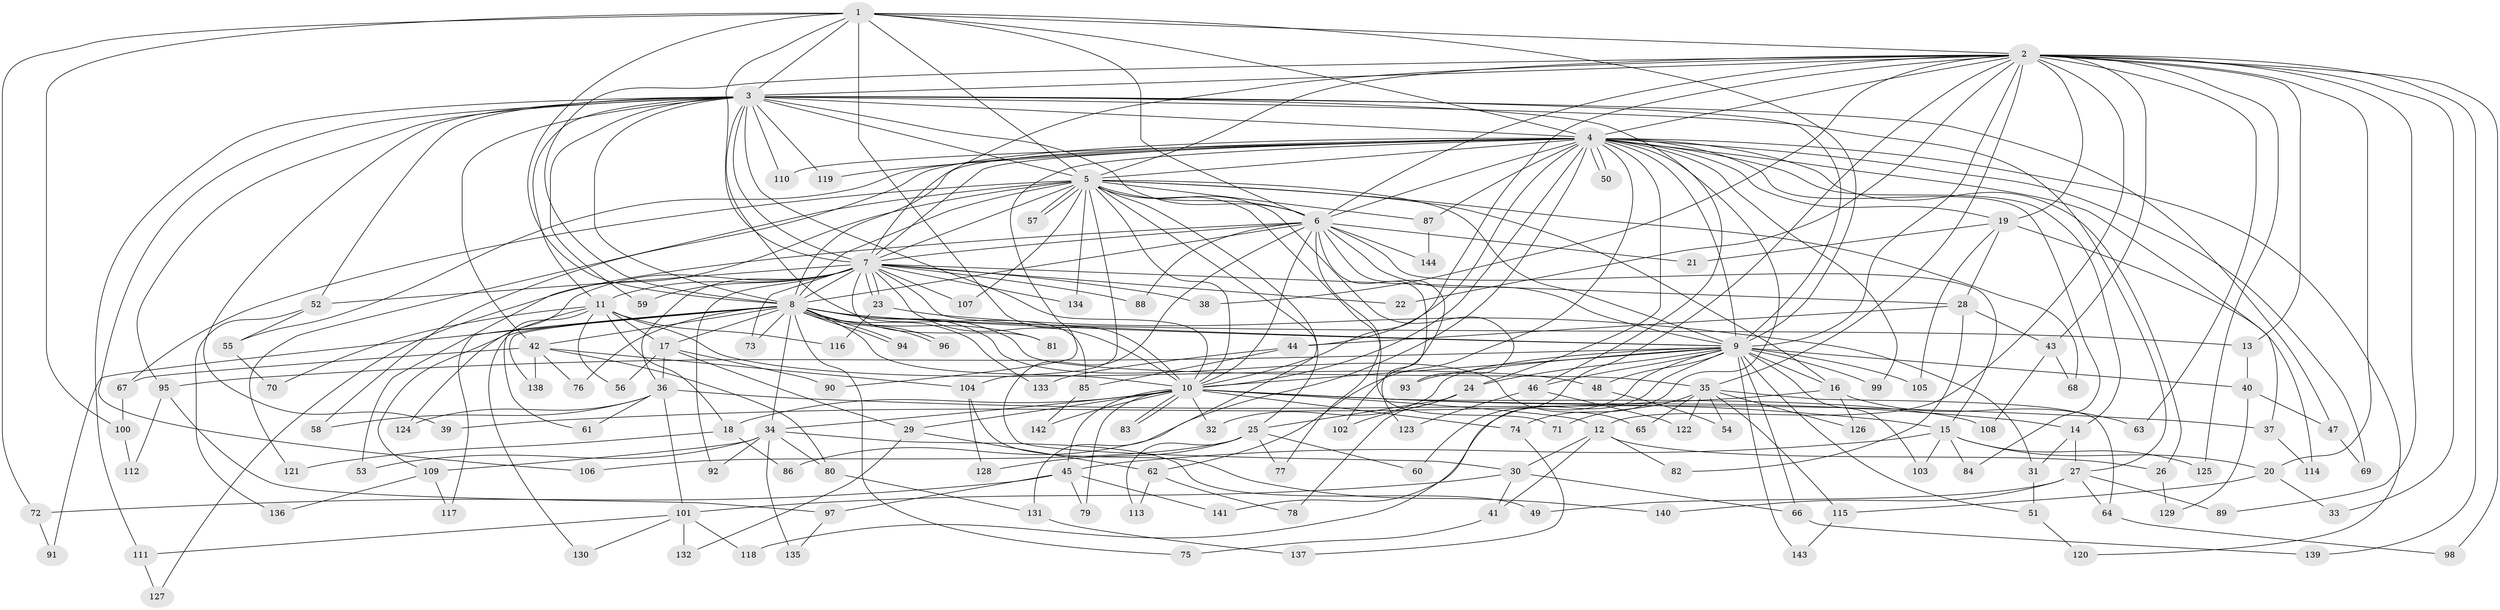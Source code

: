 // coarse degree distribution, {39: 0.017241379310344827, 17: 0.017241379310344827, 11: 0.034482758620689655, 7: 0.10344827586206896, 16: 0.017241379310344827, 9: 0.05172413793103448, 5: 0.06896551724137931, 4: 0.08620689655172414, 6: 0.06896551724137931, 8: 0.034482758620689655, 2: 0.25862068965517243, 12: 0.017241379310344827, 3: 0.15517241379310345, 1: 0.06896551724137931}
// Generated by graph-tools (version 1.1) at 2025/49/03/04/25 22:49:37]
// undirected, 144 vertices, 313 edges
graph export_dot {
  node [color=gray90,style=filled];
  1;
  2;
  3;
  4;
  5;
  6;
  7;
  8;
  9;
  10;
  11;
  12;
  13;
  14;
  15;
  16;
  17;
  18;
  19;
  20;
  21;
  22;
  23;
  24;
  25;
  26;
  27;
  28;
  29;
  30;
  31;
  32;
  33;
  34;
  35;
  36;
  37;
  38;
  39;
  40;
  41;
  42;
  43;
  44;
  45;
  46;
  47;
  48;
  49;
  50;
  51;
  52;
  53;
  54;
  55;
  56;
  57;
  58;
  59;
  60;
  61;
  62;
  63;
  64;
  65;
  66;
  67;
  68;
  69;
  70;
  71;
  72;
  73;
  74;
  75;
  76;
  77;
  78;
  79;
  80;
  81;
  82;
  83;
  84;
  85;
  86;
  87;
  88;
  89;
  90;
  91;
  92;
  93;
  94;
  95;
  96;
  97;
  98;
  99;
  100;
  101;
  102;
  103;
  104;
  105;
  106;
  107;
  108;
  109;
  110;
  111;
  112;
  113;
  114;
  115;
  116;
  117;
  118;
  119;
  120;
  121;
  122;
  123;
  124;
  125;
  126;
  127;
  128;
  129;
  130;
  131;
  132;
  133;
  134;
  135;
  136;
  137;
  138;
  139;
  140;
  141;
  142;
  143;
  144;
  1 -- 2;
  1 -- 3;
  1 -- 4;
  1 -- 5;
  1 -- 6;
  1 -- 7;
  1 -- 8;
  1 -- 9;
  1 -- 10;
  1 -- 72;
  1 -- 100;
  2 -- 3;
  2 -- 4;
  2 -- 5;
  2 -- 6;
  2 -- 7;
  2 -- 8;
  2 -- 9;
  2 -- 10;
  2 -- 12;
  2 -- 13;
  2 -- 19;
  2 -- 20;
  2 -- 22;
  2 -- 33;
  2 -- 35;
  2 -- 38;
  2 -- 43;
  2 -- 63;
  2 -- 89;
  2 -- 98;
  2 -- 118;
  2 -- 125;
  2 -- 139;
  3 -- 4;
  3 -- 5;
  3 -- 6;
  3 -- 7;
  3 -- 8;
  3 -- 9;
  3 -- 10;
  3 -- 11;
  3 -- 27;
  3 -- 39;
  3 -- 42;
  3 -- 46;
  3 -- 47;
  3 -- 52;
  3 -- 59;
  3 -- 85;
  3 -- 95;
  3 -- 106;
  3 -- 110;
  3 -- 111;
  3 -- 119;
  4 -- 5;
  4 -- 6;
  4 -- 7;
  4 -- 8;
  4 -- 9;
  4 -- 10;
  4 -- 14;
  4 -- 19;
  4 -- 24;
  4 -- 26;
  4 -- 37;
  4 -- 44;
  4 -- 50;
  4 -- 50;
  4 -- 55;
  4 -- 58;
  4 -- 62;
  4 -- 69;
  4 -- 74;
  4 -- 84;
  4 -- 86;
  4 -- 87;
  4 -- 90;
  4 -- 99;
  4 -- 110;
  4 -- 119;
  4 -- 120;
  5 -- 6;
  5 -- 7;
  5 -- 8;
  5 -- 9;
  5 -- 10;
  5 -- 16;
  5 -- 25;
  5 -- 53;
  5 -- 57;
  5 -- 57;
  5 -- 67;
  5 -- 68;
  5 -- 71;
  5 -- 87;
  5 -- 93;
  5 -- 104;
  5 -- 107;
  5 -- 121;
  5 -- 131;
  5 -- 134;
  6 -- 7;
  6 -- 8;
  6 -- 9;
  6 -- 10;
  6 -- 15;
  6 -- 21;
  6 -- 30;
  6 -- 77;
  6 -- 88;
  6 -- 102;
  6 -- 123;
  6 -- 127;
  6 -- 144;
  7 -- 8;
  7 -- 9;
  7 -- 10;
  7 -- 11;
  7 -- 22;
  7 -- 23;
  7 -- 23;
  7 -- 28;
  7 -- 36;
  7 -- 38;
  7 -- 52;
  7 -- 59;
  7 -- 73;
  7 -- 81;
  7 -- 88;
  7 -- 92;
  7 -- 107;
  7 -- 124;
  7 -- 134;
  8 -- 9;
  8 -- 10;
  8 -- 13;
  8 -- 17;
  8 -- 34;
  8 -- 35;
  8 -- 42;
  8 -- 65;
  8 -- 73;
  8 -- 75;
  8 -- 76;
  8 -- 81;
  8 -- 91;
  8 -- 94;
  8 -- 94;
  8 -- 96;
  8 -- 96;
  8 -- 117;
  8 -- 130;
  8 -- 133;
  8 -- 138;
  9 -- 10;
  9 -- 16;
  9 -- 24;
  9 -- 32;
  9 -- 40;
  9 -- 46;
  9 -- 48;
  9 -- 51;
  9 -- 60;
  9 -- 66;
  9 -- 93;
  9 -- 95;
  9 -- 99;
  9 -- 103;
  9 -- 105;
  9 -- 141;
  9 -- 143;
  10 -- 12;
  10 -- 14;
  10 -- 15;
  10 -- 18;
  10 -- 29;
  10 -- 32;
  10 -- 34;
  10 -- 45;
  10 -- 74;
  10 -- 79;
  10 -- 83;
  10 -- 83;
  10 -- 108;
  10 -- 142;
  11 -- 17;
  11 -- 18;
  11 -- 48;
  11 -- 56;
  11 -- 61;
  11 -- 70;
  11 -- 109;
  11 -- 116;
  12 -- 26;
  12 -- 30;
  12 -- 41;
  12 -- 82;
  13 -- 40;
  14 -- 27;
  14 -- 31;
  15 -- 20;
  15 -- 45;
  15 -- 84;
  15 -- 103;
  15 -- 125;
  16 -- 39;
  16 -- 63;
  16 -- 126;
  17 -- 29;
  17 -- 36;
  17 -- 56;
  17 -- 90;
  18 -- 86;
  18 -- 121;
  19 -- 21;
  19 -- 28;
  19 -- 105;
  19 -- 114;
  20 -- 33;
  20 -- 115;
  23 -- 31;
  23 -- 116;
  24 -- 25;
  24 -- 78;
  24 -- 102;
  25 -- 60;
  25 -- 77;
  25 -- 106;
  25 -- 113;
  25 -- 128;
  26 -- 129;
  27 -- 49;
  27 -- 64;
  27 -- 89;
  27 -- 140;
  28 -- 43;
  28 -- 44;
  28 -- 82;
  29 -- 62;
  29 -- 132;
  30 -- 41;
  30 -- 66;
  30 -- 101;
  31 -- 51;
  34 -- 49;
  34 -- 53;
  34 -- 80;
  34 -- 92;
  34 -- 109;
  34 -- 135;
  35 -- 54;
  35 -- 64;
  35 -- 65;
  35 -- 71;
  35 -- 115;
  35 -- 122;
  35 -- 126;
  36 -- 37;
  36 -- 58;
  36 -- 61;
  36 -- 101;
  36 -- 124;
  37 -- 114;
  40 -- 47;
  40 -- 129;
  41 -- 75;
  42 -- 67;
  42 -- 76;
  42 -- 80;
  42 -- 104;
  42 -- 138;
  43 -- 68;
  43 -- 108;
  44 -- 85;
  44 -- 133;
  45 -- 72;
  45 -- 79;
  45 -- 97;
  45 -- 141;
  46 -- 122;
  46 -- 123;
  47 -- 69;
  48 -- 54;
  51 -- 120;
  52 -- 55;
  52 -- 136;
  55 -- 70;
  62 -- 78;
  62 -- 113;
  64 -- 98;
  66 -- 139;
  67 -- 100;
  72 -- 91;
  74 -- 137;
  80 -- 131;
  85 -- 142;
  87 -- 144;
  95 -- 97;
  95 -- 112;
  97 -- 135;
  100 -- 112;
  101 -- 111;
  101 -- 118;
  101 -- 130;
  101 -- 132;
  104 -- 128;
  104 -- 140;
  109 -- 117;
  109 -- 136;
  111 -- 127;
  115 -- 143;
  131 -- 137;
}

